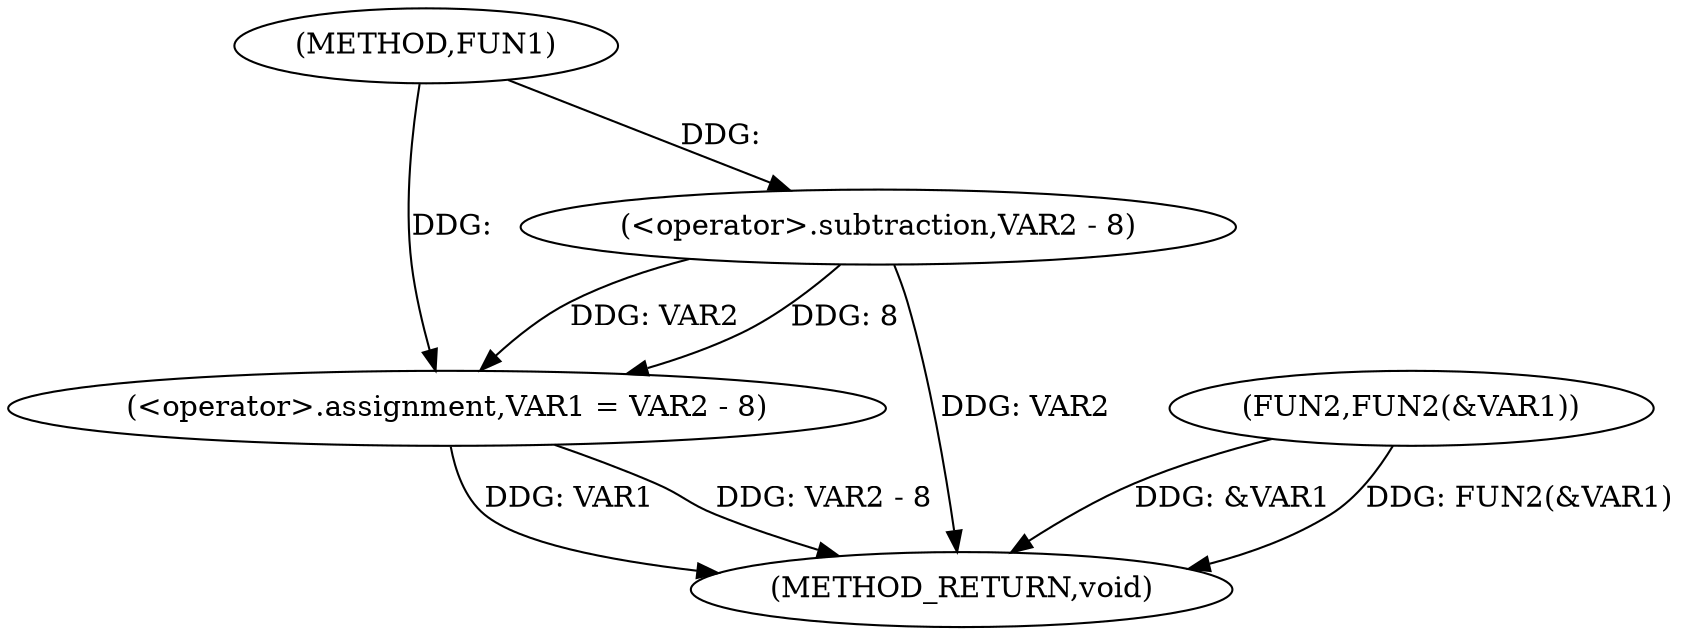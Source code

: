 digraph FUN1 {  
"1000100" [label = "(METHOD,FUN1)" ]
"1000112" [label = "(METHOD_RETURN,void)" ]
"1000104" [label = "(<operator>.assignment,VAR1 = VAR2 - 8)" ]
"1000106" [label = "(<operator>.subtraction,VAR2 - 8)" ]
"1000109" [label = "(FUN2,FUN2(&VAR1))" ]
  "1000106" -> "1000112"  [ label = "DDG: VAR2"] 
  "1000104" -> "1000112"  [ label = "DDG: VAR1"] 
  "1000109" -> "1000112"  [ label = "DDG: &VAR1"] 
  "1000104" -> "1000112"  [ label = "DDG: VAR2 - 8"] 
  "1000109" -> "1000112"  [ label = "DDG: FUN2(&VAR1)"] 
  "1000106" -> "1000104"  [ label = "DDG: VAR2"] 
  "1000106" -> "1000104"  [ label = "DDG: 8"] 
  "1000100" -> "1000104"  [ label = "DDG: "] 
  "1000100" -> "1000106"  [ label = "DDG: "] 
}
